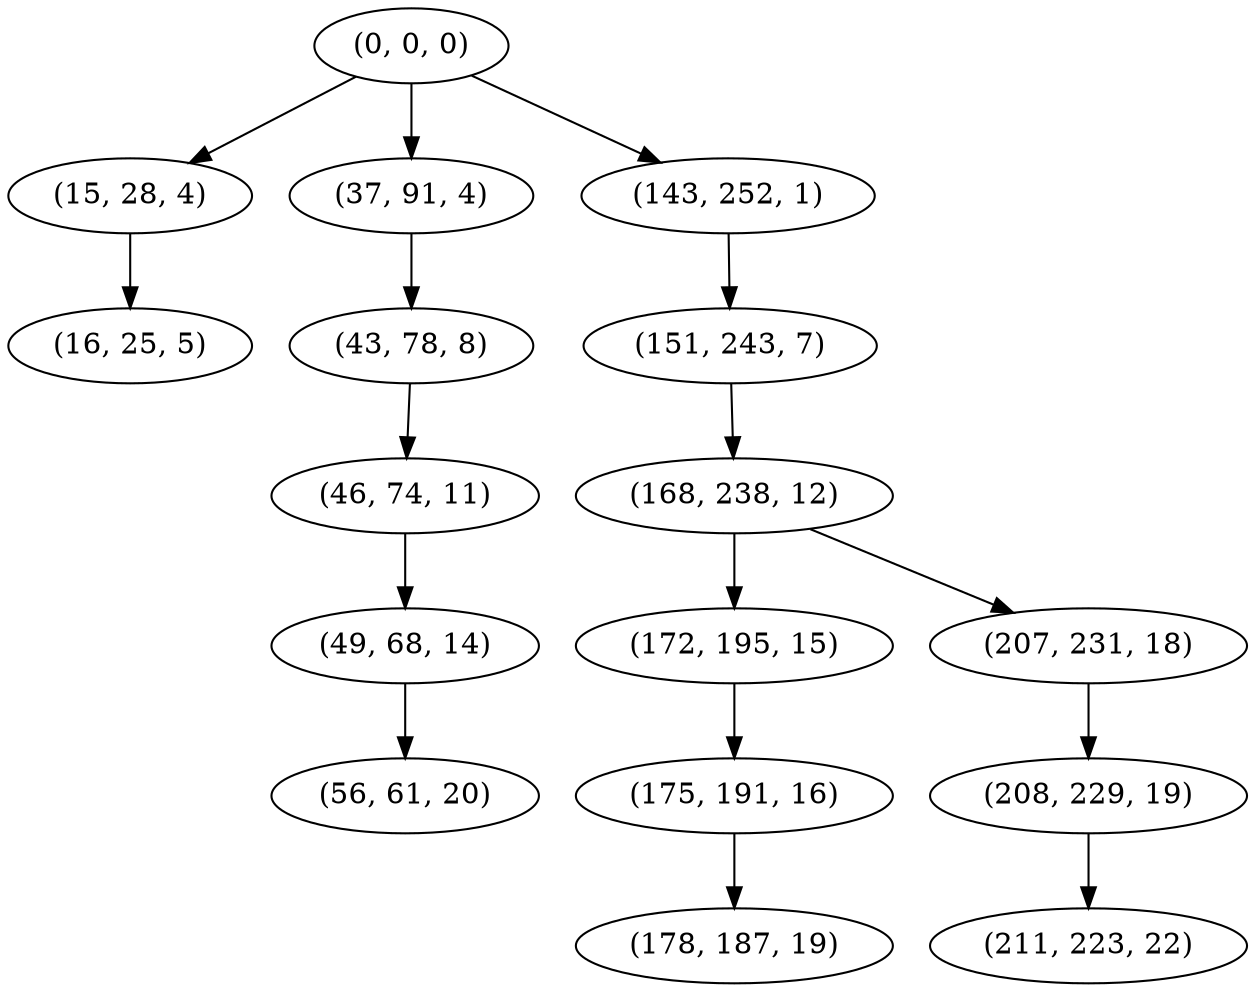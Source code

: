 digraph tree {
    "(0, 0, 0)";
    "(15, 28, 4)";
    "(16, 25, 5)";
    "(37, 91, 4)";
    "(43, 78, 8)";
    "(46, 74, 11)";
    "(49, 68, 14)";
    "(56, 61, 20)";
    "(143, 252, 1)";
    "(151, 243, 7)";
    "(168, 238, 12)";
    "(172, 195, 15)";
    "(175, 191, 16)";
    "(178, 187, 19)";
    "(207, 231, 18)";
    "(208, 229, 19)";
    "(211, 223, 22)";
    "(0, 0, 0)" -> "(15, 28, 4)";
    "(0, 0, 0)" -> "(37, 91, 4)";
    "(0, 0, 0)" -> "(143, 252, 1)";
    "(15, 28, 4)" -> "(16, 25, 5)";
    "(37, 91, 4)" -> "(43, 78, 8)";
    "(43, 78, 8)" -> "(46, 74, 11)";
    "(46, 74, 11)" -> "(49, 68, 14)";
    "(49, 68, 14)" -> "(56, 61, 20)";
    "(143, 252, 1)" -> "(151, 243, 7)";
    "(151, 243, 7)" -> "(168, 238, 12)";
    "(168, 238, 12)" -> "(172, 195, 15)";
    "(168, 238, 12)" -> "(207, 231, 18)";
    "(172, 195, 15)" -> "(175, 191, 16)";
    "(175, 191, 16)" -> "(178, 187, 19)";
    "(207, 231, 18)" -> "(208, 229, 19)";
    "(208, 229, 19)" -> "(211, 223, 22)";
}
